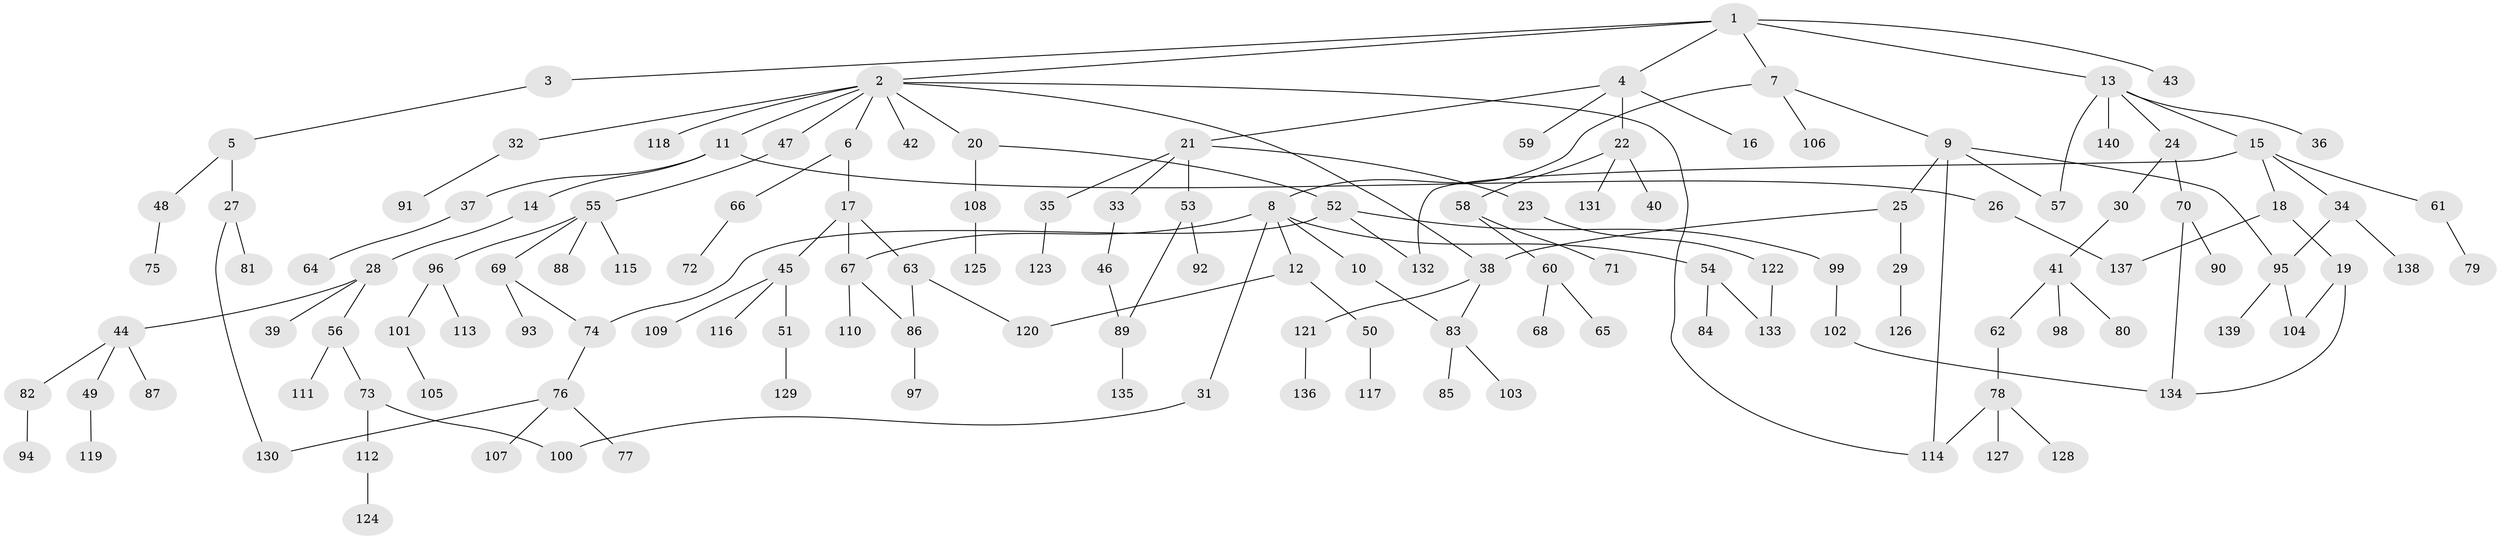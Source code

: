 // coarse degree distribution, {14: 0.014285714285714285, 3: 0.18571428571428572, 4: 0.11428571428571428, 5: 0.05714285714285714, 1: 0.4, 2: 0.2, 7: 0.014285714285714285, 6: 0.014285714285714285}
// Generated by graph-tools (version 1.1) at 2025/48/03/06/25 01:48:57]
// undirected, 140 vertices, 158 edges
graph export_dot {
graph [start="1"]
  node [color=gray90,style=filled];
  1;
  2;
  3;
  4;
  5;
  6;
  7;
  8;
  9;
  10;
  11;
  12;
  13;
  14;
  15;
  16;
  17;
  18;
  19;
  20;
  21;
  22;
  23;
  24;
  25;
  26;
  27;
  28;
  29;
  30;
  31;
  32;
  33;
  34;
  35;
  36;
  37;
  38;
  39;
  40;
  41;
  42;
  43;
  44;
  45;
  46;
  47;
  48;
  49;
  50;
  51;
  52;
  53;
  54;
  55;
  56;
  57;
  58;
  59;
  60;
  61;
  62;
  63;
  64;
  65;
  66;
  67;
  68;
  69;
  70;
  71;
  72;
  73;
  74;
  75;
  76;
  77;
  78;
  79;
  80;
  81;
  82;
  83;
  84;
  85;
  86;
  87;
  88;
  89;
  90;
  91;
  92;
  93;
  94;
  95;
  96;
  97;
  98;
  99;
  100;
  101;
  102;
  103;
  104;
  105;
  106;
  107;
  108;
  109;
  110;
  111;
  112;
  113;
  114;
  115;
  116;
  117;
  118;
  119;
  120;
  121;
  122;
  123;
  124;
  125;
  126;
  127;
  128;
  129;
  130;
  131;
  132;
  133;
  134;
  135;
  136;
  137;
  138;
  139;
  140;
  1 -- 2;
  1 -- 3;
  1 -- 4;
  1 -- 7;
  1 -- 13;
  1 -- 43;
  2 -- 6;
  2 -- 11;
  2 -- 20;
  2 -- 32;
  2 -- 42;
  2 -- 47;
  2 -- 118;
  2 -- 114;
  2 -- 38;
  3 -- 5;
  4 -- 16;
  4 -- 21;
  4 -- 22;
  4 -- 59;
  5 -- 27;
  5 -- 48;
  6 -- 17;
  6 -- 66;
  7 -- 8;
  7 -- 9;
  7 -- 106;
  8 -- 10;
  8 -- 12;
  8 -- 31;
  8 -- 54;
  8 -- 67;
  9 -- 25;
  9 -- 57;
  9 -- 95;
  9 -- 114;
  10 -- 83;
  11 -- 14;
  11 -- 26;
  11 -- 37;
  12 -- 50;
  12 -- 120;
  13 -- 15;
  13 -- 24;
  13 -- 36;
  13 -- 140;
  13 -- 57;
  14 -- 28;
  15 -- 18;
  15 -- 34;
  15 -- 61;
  15 -- 132;
  17 -- 45;
  17 -- 63;
  17 -- 67;
  18 -- 19;
  18 -- 137;
  19 -- 134;
  19 -- 104;
  20 -- 52;
  20 -- 108;
  21 -- 23;
  21 -- 33;
  21 -- 35;
  21 -- 53;
  22 -- 40;
  22 -- 58;
  22 -- 131;
  23 -- 122;
  24 -- 30;
  24 -- 70;
  25 -- 29;
  25 -- 38;
  26 -- 137;
  27 -- 81;
  27 -- 130;
  28 -- 39;
  28 -- 44;
  28 -- 56;
  29 -- 126;
  30 -- 41;
  31 -- 100;
  32 -- 91;
  33 -- 46;
  34 -- 138;
  34 -- 95;
  35 -- 123;
  37 -- 64;
  38 -- 121;
  38 -- 83;
  41 -- 62;
  41 -- 80;
  41 -- 98;
  44 -- 49;
  44 -- 82;
  44 -- 87;
  45 -- 51;
  45 -- 109;
  45 -- 116;
  46 -- 89;
  47 -- 55;
  48 -- 75;
  49 -- 119;
  50 -- 117;
  51 -- 129;
  52 -- 99;
  52 -- 132;
  52 -- 74;
  53 -- 92;
  53 -- 89;
  54 -- 84;
  54 -- 133;
  55 -- 69;
  55 -- 88;
  55 -- 96;
  55 -- 115;
  56 -- 73;
  56 -- 111;
  58 -- 60;
  58 -- 71;
  60 -- 65;
  60 -- 68;
  61 -- 79;
  62 -- 78;
  63 -- 86;
  63 -- 120;
  66 -- 72;
  67 -- 86;
  67 -- 110;
  69 -- 74;
  69 -- 93;
  70 -- 90;
  70 -- 134;
  73 -- 112;
  73 -- 100;
  74 -- 76;
  76 -- 77;
  76 -- 107;
  76 -- 130;
  78 -- 127;
  78 -- 128;
  78 -- 114;
  82 -- 94;
  83 -- 85;
  83 -- 103;
  86 -- 97;
  89 -- 135;
  95 -- 104;
  95 -- 139;
  96 -- 101;
  96 -- 113;
  99 -- 102;
  101 -- 105;
  102 -- 134;
  108 -- 125;
  112 -- 124;
  121 -- 136;
  122 -- 133;
}
